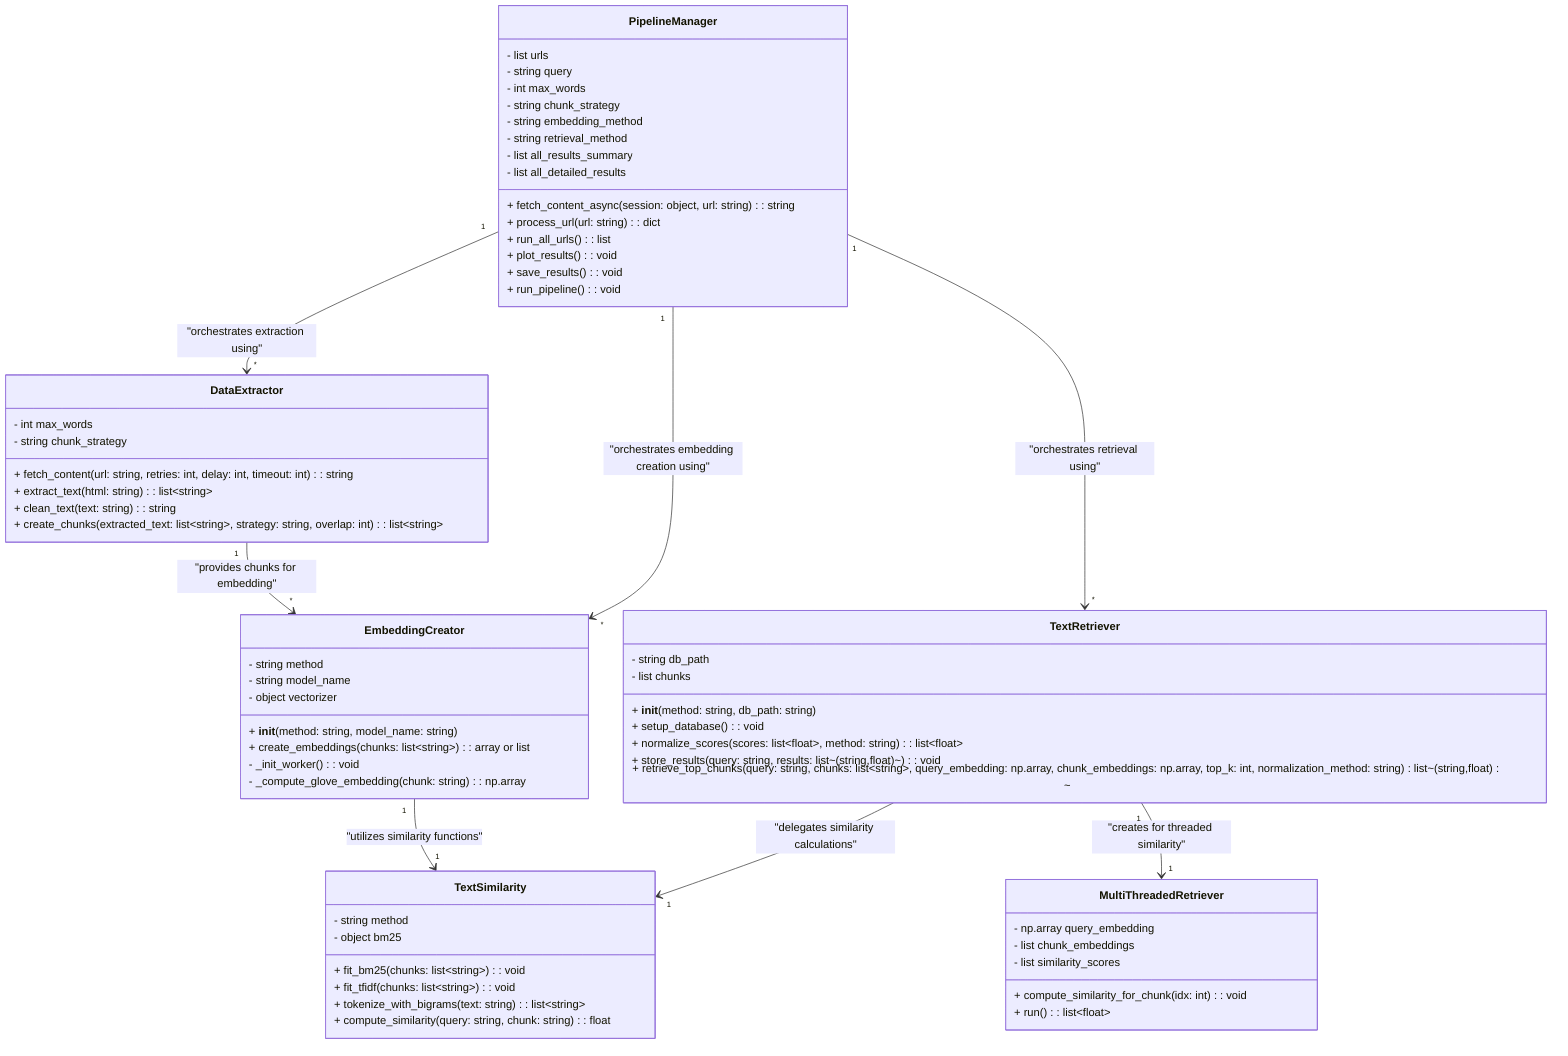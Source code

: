 classDiagram
    %% DataExtractor Class
    class DataExtractor {
      - int max_words
      - string chunk_strategy
      + fetch_content(url: string, retries: int, delay: int, timeout: int) : string
      + extract_text(html: string) : list~string~
      + clean_text(text: string) : string
      + create_chunks(extracted_text: list~string~, strategy: string, overlap: int) : list~string~
    }

    %% EmbeddingCreator Class
    class EmbeddingCreator {
      - string method
      - string model_name
      - object vectorizer
      + __init__(method: string, model_name: string)
      + create_embeddings(chunks: list~string~) : array or list
      - _init_worker() : void
      - _compute_glove_embedding(chunk: string) : np.array
    }

    %% TextSimilarity Class
    class TextSimilarity {
      - string method
      - object bm25
      + fit_bm25(chunks: list~string~) : void
      + fit_tfidf(chunks: list~string~) : void
      + tokenize_with_bigrams(text: string) : list~string~
      + compute_similarity(query: string, chunk: string) : float
    }

    %% MultiThreadedRetriever Class
    class MultiThreadedRetriever {
      - np.array query_embedding
      - list<np.array> chunk_embeddings
      - list similarity_scores
      + compute_similarity_for_chunk(idx: int) : void
      + run() : list~float~
    }

    %% TextRetriever Class
    class TextRetriever {
      - string db_path
      - list chunks
      + __init__(method: string, db_path: string)
      + setup_database() : void
      + normalize_scores(scores: list~float~, method: string) : list~float~
      + store_results(query: string, results: list~(string,float)~) : void
      + retrieve_top_chunks(query: string, chunks: list~string~, query_embedding: np.array, chunk_embeddings: np.array, top_k: int, normalization_method: string) : list~(string,float)~
    }

    %% PipelineManager Class
    class PipelineManager {
      - list urls
      - string query
      - int max_words
      - string chunk_strategy
      - string embedding_method
      - string retrieval_method
      - list all_results_summary
      - list all_detailed_results
      + fetch_content_async(session: object, url: string) : string
      + process_url(url: string) : dict
      + run_all_urls() : list
      + plot_results() : void
      + save_results() : void
      + run_pipeline() : void
    }

    %% Relationships
    DataExtractor "1" --> "*" EmbeddingCreator : "provides chunks for embedding"
    EmbeddingCreator "1" --> "1" TextSimilarity : "utilizes similarity functions"
    TextRetriever "1" --> "1" TextSimilarity : "delegates similarity calculations"
    TextRetriever "1" --> "1" MultiThreadedRetriever : "creates for threaded similarity"
    PipelineManager "1" --> "*" DataExtractor : "orchestrates extraction using"
    PipelineManager "1" --> "*" EmbeddingCreator : "orchestrates embedding creation using"
    PipelineManager "1" --> "*" TextRetriever : "orchestrates retrieval using"